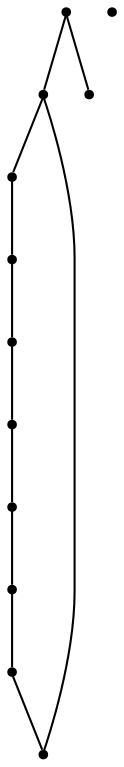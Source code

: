 graph {
  node [shape=point,comment="{\"directed\":false,\"doi\":\"10.4230/LIPIcs.GD.2024.22\",\"figure\":\"2 (2)\"}"]

  v0 [pos="1343.6116921743685,710.3255321856548"]
  v1 [pos="1224.0162220821858,755.0478382878073"]
  v2 [pos="1407.6001362964962,599.8756857866993"]
  v3 [pos="1323.5270880570924,686.4746867963033"]
  v4 [pos="1151.4630449040203,621.6347310083488"]
  v5 [pos="1384.9231446379279,474.01721972080725"]
  v6 [pos="1286.629343355,392.1725180832418"]
  v7 [pos="1039.2821141634136,601.2424133370007"]
  v8 [pos="1103.6498436583936,711.7548229993307"]
  v9 [pos="1218.7273088711559,668.6197418025432"]
  v10 [pos="1158.710836058477,392.64759196935336"]
  v11 [pos="1061.0255194246859,475.2171119021102"]

  v0 -- v1 [id="-1",pos="1343.6116921743685,710.3255321856548 1311.076111545442,737.749302558175 1269.049187987297,754.2729820980267 1224.0162220821858,755.0478382878073"]
  v3 -- v4 [id="-2",pos="1323.5270880570924,686.4746867963033 1281.107065342548,636.1145659686049 1281.107065342548,636.1145659686049 1281.107065342548,636.1145659686049 1243.1048841167058,668.1030544450103 1186.3517345736216,663.24038202173 1151.4630449040203,621.6347310083488"]
  v3 -- v0 [id="-3",pos="1323.5270880570924,686.4746867963033 1343.6116921743685,710.3255321856548 1343.6116921743685,710.3255321856548 1343.6116921743685,710.3255321856548"]
  v11 -- v10 [id="-4",pos="1061.0255194246859,475.2171119021102 1082.21535261386,436.90115613449984 1116.8343340881336,407.215385202928 1158.710836058477,392.64759196935336"]
  v10 -- v6 [id="-5",pos="1158.710836058477,392.64759196935336 1178.5806090738095,384.4267950087176 1200.3961461527158,380.35969654652945 1223.1618760562133,380.35969654652956 1245.543649913549,380.35969654652956 1267.0070176478432,384.29076435591196 1286.629343355,392.1725180832418"]
  v1 -- v8 [id="-7",pos="1224.0162220821858,755.0478382878073 1177.8550759113366,754.2729820980267 1136.3116323450868,738.16473400619 1103.6498436583936,711.7548229993307"]
  v8 -- v7 [id="-8",pos="1103.6498436583936,711.7548229993307 1070.8249843816288,683.9334714145056 1047.3185616742198,645.3017516125992 1039.2821141634136,601.2424133370007"]
  v7 -- v11 [id="-9",pos="1039.2821141634136,601.2424133370007 1037.2165639349269,590.2633333299318 1036.160450546406,578.9131462988639 1036.160450546406,567.3163393222782 1036.160450546406,533.7106567995785 1045.029133540242,502.17595845388973 1061.0255194246859,475.2171119021102"]
  v5 -- v2 [id="-11",pos="1384.9231446379279,474.01721972080725 1401.065105959394,501.36502943099117 1410.1634287576276,533.278381555562 1410.1634287576276,567.3163393222782 1410.1634287576276,578.4057965299974 1409.1977005213223,589.2697405629112 1407.6001362964962,599.8756857866993"]
  v6 -- v5 [id="-12",pos="1286.629343355,392.1725180832418 1328.5374637998218,406.5906065571961 1363.290258990802,436.04498165482437 1384.9231446379279,474.01721972080725"]
  v2 -- v0 [id="-13",pos="1407.6001362964962,599.8756857866993 1399.6155581431594,643.9022709802622 1376.4448093484336,682.6621520373584 1343.6116921743685,710.3255321856548"]
}